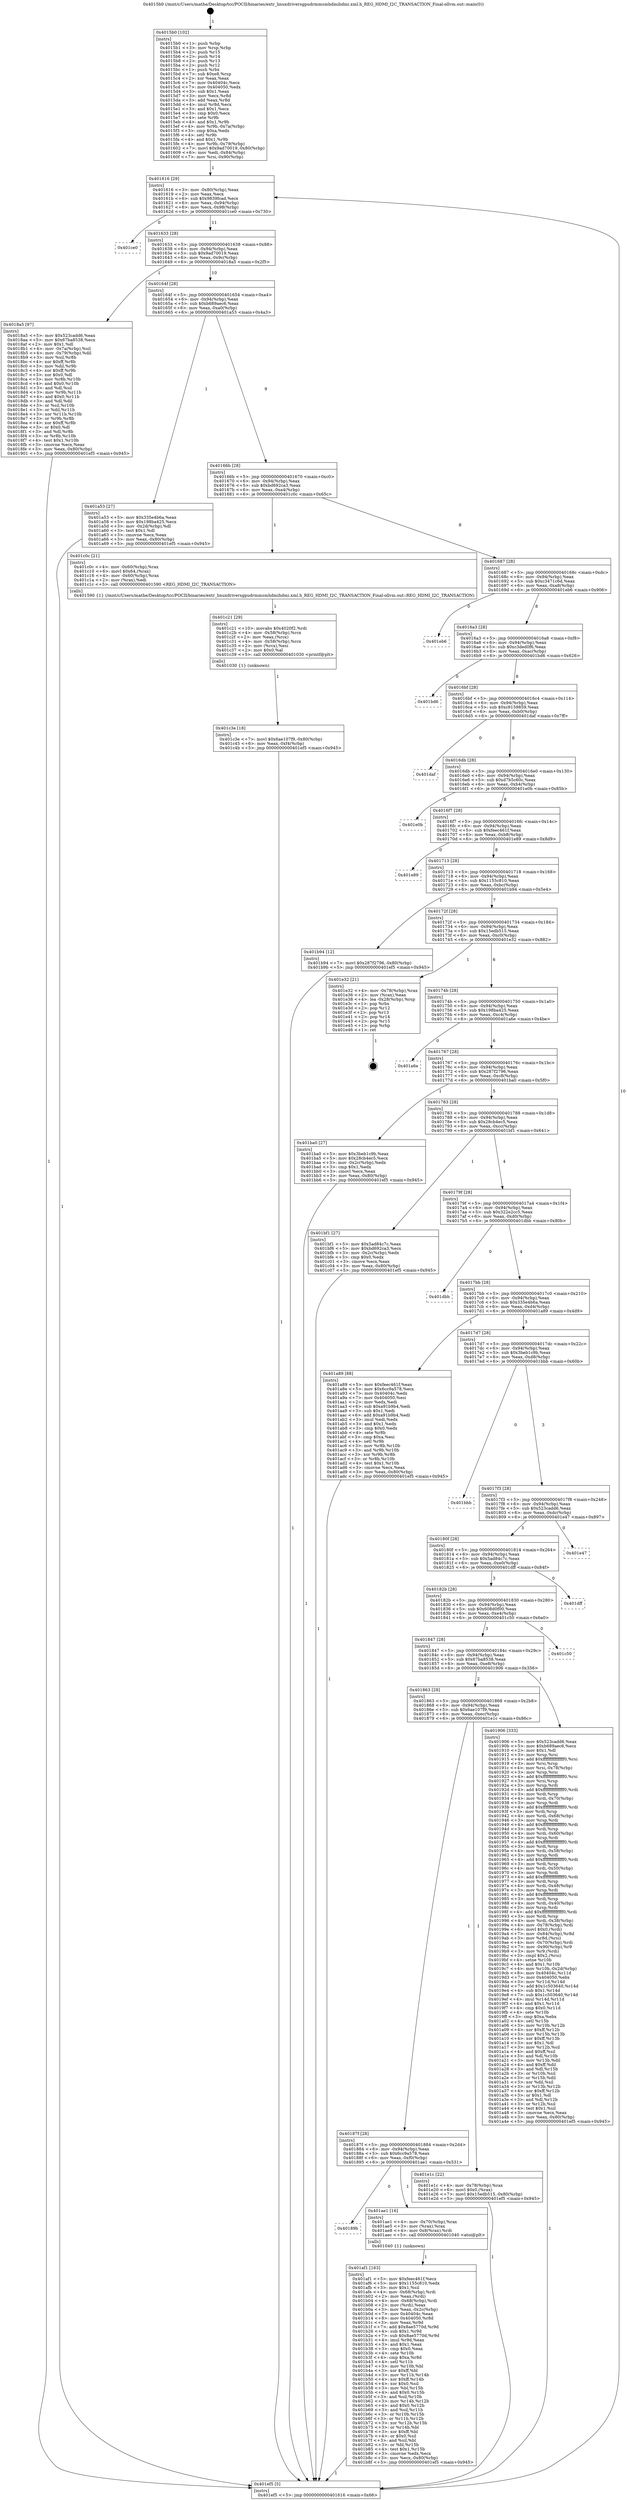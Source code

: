 digraph "0x4015b0" {
  label = "0x4015b0 (/mnt/c/Users/mathe/Desktop/tcc/POCII/binaries/extr_linuxdriversgpudrmmsmhdmihdmi.xml.h_REG_HDMI_I2C_TRANSACTION_Final-ollvm.out::main(0))"
  labelloc = "t"
  node[shape=record]

  Entry [label="",width=0.3,height=0.3,shape=circle,fillcolor=black,style=filled]
  "0x401616" [label="{
     0x401616 [29]\l
     | [instrs]\l
     &nbsp;&nbsp;0x401616 \<+3\>: mov -0x80(%rbp),%eax\l
     &nbsp;&nbsp;0x401619 \<+2\>: mov %eax,%ecx\l
     &nbsp;&nbsp;0x40161b \<+6\>: sub $0x9839fcad,%ecx\l
     &nbsp;&nbsp;0x401621 \<+6\>: mov %eax,-0x94(%rbp)\l
     &nbsp;&nbsp;0x401627 \<+6\>: mov %ecx,-0x98(%rbp)\l
     &nbsp;&nbsp;0x40162d \<+6\>: je 0000000000401ce0 \<main+0x730\>\l
  }"]
  "0x401ce0" [label="{
     0x401ce0\l
  }", style=dashed]
  "0x401633" [label="{
     0x401633 [28]\l
     | [instrs]\l
     &nbsp;&nbsp;0x401633 \<+5\>: jmp 0000000000401638 \<main+0x88\>\l
     &nbsp;&nbsp;0x401638 \<+6\>: mov -0x94(%rbp),%eax\l
     &nbsp;&nbsp;0x40163e \<+5\>: sub $0x9ad70019,%eax\l
     &nbsp;&nbsp;0x401643 \<+6\>: mov %eax,-0x9c(%rbp)\l
     &nbsp;&nbsp;0x401649 \<+6\>: je 00000000004018a5 \<main+0x2f5\>\l
  }"]
  Exit [label="",width=0.3,height=0.3,shape=circle,fillcolor=black,style=filled,peripheries=2]
  "0x4018a5" [label="{
     0x4018a5 [97]\l
     | [instrs]\l
     &nbsp;&nbsp;0x4018a5 \<+5\>: mov $0x523cadd6,%eax\l
     &nbsp;&nbsp;0x4018aa \<+5\>: mov $0x67ba8538,%ecx\l
     &nbsp;&nbsp;0x4018af \<+2\>: mov $0x1,%dl\l
     &nbsp;&nbsp;0x4018b1 \<+4\>: mov -0x7a(%rbp),%sil\l
     &nbsp;&nbsp;0x4018b5 \<+4\>: mov -0x79(%rbp),%dil\l
     &nbsp;&nbsp;0x4018b9 \<+3\>: mov %sil,%r8b\l
     &nbsp;&nbsp;0x4018bc \<+4\>: xor $0xff,%r8b\l
     &nbsp;&nbsp;0x4018c0 \<+3\>: mov %dil,%r9b\l
     &nbsp;&nbsp;0x4018c3 \<+4\>: xor $0xff,%r9b\l
     &nbsp;&nbsp;0x4018c7 \<+3\>: xor $0x0,%dl\l
     &nbsp;&nbsp;0x4018ca \<+3\>: mov %r8b,%r10b\l
     &nbsp;&nbsp;0x4018cd \<+4\>: and $0x0,%r10b\l
     &nbsp;&nbsp;0x4018d1 \<+3\>: and %dl,%sil\l
     &nbsp;&nbsp;0x4018d4 \<+3\>: mov %r9b,%r11b\l
     &nbsp;&nbsp;0x4018d7 \<+4\>: and $0x0,%r11b\l
     &nbsp;&nbsp;0x4018db \<+3\>: and %dl,%dil\l
     &nbsp;&nbsp;0x4018de \<+3\>: or %sil,%r10b\l
     &nbsp;&nbsp;0x4018e1 \<+3\>: or %dil,%r11b\l
     &nbsp;&nbsp;0x4018e4 \<+3\>: xor %r11b,%r10b\l
     &nbsp;&nbsp;0x4018e7 \<+3\>: or %r9b,%r8b\l
     &nbsp;&nbsp;0x4018ea \<+4\>: xor $0xff,%r8b\l
     &nbsp;&nbsp;0x4018ee \<+3\>: or $0x0,%dl\l
     &nbsp;&nbsp;0x4018f1 \<+3\>: and %dl,%r8b\l
     &nbsp;&nbsp;0x4018f4 \<+3\>: or %r8b,%r10b\l
     &nbsp;&nbsp;0x4018f7 \<+4\>: test $0x1,%r10b\l
     &nbsp;&nbsp;0x4018fb \<+3\>: cmovne %ecx,%eax\l
     &nbsp;&nbsp;0x4018fe \<+3\>: mov %eax,-0x80(%rbp)\l
     &nbsp;&nbsp;0x401901 \<+5\>: jmp 0000000000401ef5 \<main+0x945\>\l
  }"]
  "0x40164f" [label="{
     0x40164f [28]\l
     | [instrs]\l
     &nbsp;&nbsp;0x40164f \<+5\>: jmp 0000000000401654 \<main+0xa4\>\l
     &nbsp;&nbsp;0x401654 \<+6\>: mov -0x94(%rbp),%eax\l
     &nbsp;&nbsp;0x40165a \<+5\>: sub $0xb689aec6,%eax\l
     &nbsp;&nbsp;0x40165f \<+6\>: mov %eax,-0xa0(%rbp)\l
     &nbsp;&nbsp;0x401665 \<+6\>: je 0000000000401a53 \<main+0x4a3\>\l
  }"]
  "0x401ef5" [label="{
     0x401ef5 [5]\l
     | [instrs]\l
     &nbsp;&nbsp;0x401ef5 \<+5\>: jmp 0000000000401616 \<main+0x66\>\l
  }"]
  "0x4015b0" [label="{
     0x4015b0 [102]\l
     | [instrs]\l
     &nbsp;&nbsp;0x4015b0 \<+1\>: push %rbp\l
     &nbsp;&nbsp;0x4015b1 \<+3\>: mov %rsp,%rbp\l
     &nbsp;&nbsp;0x4015b4 \<+2\>: push %r15\l
     &nbsp;&nbsp;0x4015b6 \<+2\>: push %r14\l
     &nbsp;&nbsp;0x4015b8 \<+2\>: push %r13\l
     &nbsp;&nbsp;0x4015ba \<+2\>: push %r12\l
     &nbsp;&nbsp;0x4015bc \<+1\>: push %rbx\l
     &nbsp;&nbsp;0x4015bd \<+7\>: sub $0xe8,%rsp\l
     &nbsp;&nbsp;0x4015c4 \<+2\>: xor %eax,%eax\l
     &nbsp;&nbsp;0x4015c6 \<+7\>: mov 0x40404c,%ecx\l
     &nbsp;&nbsp;0x4015cd \<+7\>: mov 0x404050,%edx\l
     &nbsp;&nbsp;0x4015d4 \<+3\>: sub $0x1,%eax\l
     &nbsp;&nbsp;0x4015d7 \<+3\>: mov %ecx,%r8d\l
     &nbsp;&nbsp;0x4015da \<+3\>: add %eax,%r8d\l
     &nbsp;&nbsp;0x4015dd \<+4\>: imul %r8d,%ecx\l
     &nbsp;&nbsp;0x4015e1 \<+3\>: and $0x1,%ecx\l
     &nbsp;&nbsp;0x4015e4 \<+3\>: cmp $0x0,%ecx\l
     &nbsp;&nbsp;0x4015e7 \<+4\>: sete %r9b\l
     &nbsp;&nbsp;0x4015eb \<+4\>: and $0x1,%r9b\l
     &nbsp;&nbsp;0x4015ef \<+4\>: mov %r9b,-0x7a(%rbp)\l
     &nbsp;&nbsp;0x4015f3 \<+3\>: cmp $0xa,%edx\l
     &nbsp;&nbsp;0x4015f6 \<+4\>: setl %r9b\l
     &nbsp;&nbsp;0x4015fa \<+4\>: and $0x1,%r9b\l
     &nbsp;&nbsp;0x4015fe \<+4\>: mov %r9b,-0x79(%rbp)\l
     &nbsp;&nbsp;0x401602 \<+7\>: movl $0x9ad70019,-0x80(%rbp)\l
     &nbsp;&nbsp;0x401609 \<+6\>: mov %edi,-0x84(%rbp)\l
     &nbsp;&nbsp;0x40160f \<+7\>: mov %rsi,-0x90(%rbp)\l
  }"]
  "0x401c3e" [label="{
     0x401c3e [18]\l
     | [instrs]\l
     &nbsp;&nbsp;0x401c3e \<+7\>: movl $0x6ae107f9,-0x80(%rbp)\l
     &nbsp;&nbsp;0x401c45 \<+6\>: mov %eax,-0xf4(%rbp)\l
     &nbsp;&nbsp;0x401c4b \<+5\>: jmp 0000000000401ef5 \<main+0x945\>\l
  }"]
  "0x401a53" [label="{
     0x401a53 [27]\l
     | [instrs]\l
     &nbsp;&nbsp;0x401a53 \<+5\>: mov $0x335e4b6a,%eax\l
     &nbsp;&nbsp;0x401a58 \<+5\>: mov $0x198ba425,%ecx\l
     &nbsp;&nbsp;0x401a5d \<+3\>: mov -0x2d(%rbp),%dl\l
     &nbsp;&nbsp;0x401a60 \<+3\>: test $0x1,%dl\l
     &nbsp;&nbsp;0x401a63 \<+3\>: cmovne %ecx,%eax\l
     &nbsp;&nbsp;0x401a66 \<+3\>: mov %eax,-0x80(%rbp)\l
     &nbsp;&nbsp;0x401a69 \<+5\>: jmp 0000000000401ef5 \<main+0x945\>\l
  }"]
  "0x40166b" [label="{
     0x40166b [28]\l
     | [instrs]\l
     &nbsp;&nbsp;0x40166b \<+5\>: jmp 0000000000401670 \<main+0xc0\>\l
     &nbsp;&nbsp;0x401670 \<+6\>: mov -0x94(%rbp),%eax\l
     &nbsp;&nbsp;0x401676 \<+5\>: sub $0xbd692ca3,%eax\l
     &nbsp;&nbsp;0x40167b \<+6\>: mov %eax,-0xa4(%rbp)\l
     &nbsp;&nbsp;0x401681 \<+6\>: je 0000000000401c0c \<main+0x65c\>\l
  }"]
  "0x401c21" [label="{
     0x401c21 [29]\l
     | [instrs]\l
     &nbsp;&nbsp;0x401c21 \<+10\>: movabs $0x4020f2,%rdi\l
     &nbsp;&nbsp;0x401c2b \<+4\>: mov -0x58(%rbp),%rcx\l
     &nbsp;&nbsp;0x401c2f \<+2\>: mov %eax,(%rcx)\l
     &nbsp;&nbsp;0x401c31 \<+4\>: mov -0x58(%rbp),%rcx\l
     &nbsp;&nbsp;0x401c35 \<+2\>: mov (%rcx),%esi\l
     &nbsp;&nbsp;0x401c37 \<+2\>: mov $0x0,%al\l
     &nbsp;&nbsp;0x401c39 \<+5\>: call 0000000000401030 \<printf@plt\>\l
     | [calls]\l
     &nbsp;&nbsp;0x401030 \{1\} (unknown)\l
  }"]
  "0x401c0c" [label="{
     0x401c0c [21]\l
     | [instrs]\l
     &nbsp;&nbsp;0x401c0c \<+4\>: mov -0x60(%rbp),%rax\l
     &nbsp;&nbsp;0x401c10 \<+6\>: movl $0x64,(%rax)\l
     &nbsp;&nbsp;0x401c16 \<+4\>: mov -0x60(%rbp),%rax\l
     &nbsp;&nbsp;0x401c1a \<+2\>: mov (%rax),%edi\l
     &nbsp;&nbsp;0x401c1c \<+5\>: call 0000000000401590 \<REG_HDMI_I2C_TRANSACTION\>\l
     | [calls]\l
     &nbsp;&nbsp;0x401590 \{1\} (/mnt/c/Users/mathe/Desktop/tcc/POCII/binaries/extr_linuxdriversgpudrmmsmhdmihdmi.xml.h_REG_HDMI_I2C_TRANSACTION_Final-ollvm.out::REG_HDMI_I2C_TRANSACTION)\l
  }"]
  "0x401687" [label="{
     0x401687 [28]\l
     | [instrs]\l
     &nbsp;&nbsp;0x401687 \<+5\>: jmp 000000000040168c \<main+0xdc\>\l
     &nbsp;&nbsp;0x40168c \<+6\>: mov -0x94(%rbp),%eax\l
     &nbsp;&nbsp;0x401692 \<+5\>: sub $0xc3471c6d,%eax\l
     &nbsp;&nbsp;0x401697 \<+6\>: mov %eax,-0xa8(%rbp)\l
     &nbsp;&nbsp;0x40169d \<+6\>: je 0000000000401eb6 \<main+0x906\>\l
  }"]
  "0x401af1" [label="{
     0x401af1 [163]\l
     | [instrs]\l
     &nbsp;&nbsp;0x401af1 \<+5\>: mov $0xfeec461f,%ecx\l
     &nbsp;&nbsp;0x401af6 \<+5\>: mov $0x1155c810,%edx\l
     &nbsp;&nbsp;0x401afb \<+3\>: mov $0x1,%sil\l
     &nbsp;&nbsp;0x401afe \<+4\>: mov -0x68(%rbp),%rdi\l
     &nbsp;&nbsp;0x401b02 \<+2\>: mov %eax,(%rdi)\l
     &nbsp;&nbsp;0x401b04 \<+4\>: mov -0x68(%rbp),%rdi\l
     &nbsp;&nbsp;0x401b08 \<+2\>: mov (%rdi),%eax\l
     &nbsp;&nbsp;0x401b0a \<+3\>: mov %eax,-0x2c(%rbp)\l
     &nbsp;&nbsp;0x401b0d \<+7\>: mov 0x40404c,%eax\l
     &nbsp;&nbsp;0x401b14 \<+8\>: mov 0x404050,%r8d\l
     &nbsp;&nbsp;0x401b1c \<+3\>: mov %eax,%r9d\l
     &nbsp;&nbsp;0x401b1f \<+7\>: add $0x8ae5770d,%r9d\l
     &nbsp;&nbsp;0x401b26 \<+4\>: sub $0x1,%r9d\l
     &nbsp;&nbsp;0x401b2a \<+7\>: sub $0x8ae5770d,%r9d\l
     &nbsp;&nbsp;0x401b31 \<+4\>: imul %r9d,%eax\l
     &nbsp;&nbsp;0x401b35 \<+3\>: and $0x1,%eax\l
     &nbsp;&nbsp;0x401b38 \<+3\>: cmp $0x0,%eax\l
     &nbsp;&nbsp;0x401b3b \<+4\>: sete %r10b\l
     &nbsp;&nbsp;0x401b3f \<+4\>: cmp $0xa,%r8d\l
     &nbsp;&nbsp;0x401b43 \<+4\>: setl %r11b\l
     &nbsp;&nbsp;0x401b47 \<+3\>: mov %r10b,%bl\l
     &nbsp;&nbsp;0x401b4a \<+3\>: xor $0xff,%bl\l
     &nbsp;&nbsp;0x401b4d \<+3\>: mov %r11b,%r14b\l
     &nbsp;&nbsp;0x401b50 \<+4\>: xor $0xff,%r14b\l
     &nbsp;&nbsp;0x401b54 \<+4\>: xor $0x0,%sil\l
     &nbsp;&nbsp;0x401b58 \<+3\>: mov %bl,%r15b\l
     &nbsp;&nbsp;0x401b5b \<+4\>: and $0x0,%r15b\l
     &nbsp;&nbsp;0x401b5f \<+3\>: and %sil,%r10b\l
     &nbsp;&nbsp;0x401b62 \<+3\>: mov %r14b,%r12b\l
     &nbsp;&nbsp;0x401b65 \<+4\>: and $0x0,%r12b\l
     &nbsp;&nbsp;0x401b69 \<+3\>: and %sil,%r11b\l
     &nbsp;&nbsp;0x401b6c \<+3\>: or %r10b,%r15b\l
     &nbsp;&nbsp;0x401b6f \<+3\>: or %r11b,%r12b\l
     &nbsp;&nbsp;0x401b72 \<+3\>: xor %r12b,%r15b\l
     &nbsp;&nbsp;0x401b75 \<+3\>: or %r14b,%bl\l
     &nbsp;&nbsp;0x401b78 \<+3\>: xor $0xff,%bl\l
     &nbsp;&nbsp;0x401b7b \<+4\>: or $0x0,%sil\l
     &nbsp;&nbsp;0x401b7f \<+3\>: and %sil,%bl\l
     &nbsp;&nbsp;0x401b82 \<+3\>: or %bl,%r15b\l
     &nbsp;&nbsp;0x401b85 \<+4\>: test $0x1,%r15b\l
     &nbsp;&nbsp;0x401b89 \<+3\>: cmovne %edx,%ecx\l
     &nbsp;&nbsp;0x401b8c \<+3\>: mov %ecx,-0x80(%rbp)\l
     &nbsp;&nbsp;0x401b8f \<+5\>: jmp 0000000000401ef5 \<main+0x945\>\l
  }"]
  "0x401eb6" [label="{
     0x401eb6\l
  }", style=dashed]
  "0x4016a3" [label="{
     0x4016a3 [28]\l
     | [instrs]\l
     &nbsp;&nbsp;0x4016a3 \<+5\>: jmp 00000000004016a8 \<main+0xf8\>\l
     &nbsp;&nbsp;0x4016a8 \<+6\>: mov -0x94(%rbp),%eax\l
     &nbsp;&nbsp;0x4016ae \<+5\>: sub $0xc3ded0f6,%eax\l
     &nbsp;&nbsp;0x4016b3 \<+6\>: mov %eax,-0xac(%rbp)\l
     &nbsp;&nbsp;0x4016b9 \<+6\>: je 0000000000401bd6 \<main+0x626\>\l
  }"]
  "0x40189b" [label="{
     0x40189b\l
  }", style=dashed]
  "0x401bd6" [label="{
     0x401bd6\l
  }", style=dashed]
  "0x4016bf" [label="{
     0x4016bf [28]\l
     | [instrs]\l
     &nbsp;&nbsp;0x4016bf \<+5\>: jmp 00000000004016c4 \<main+0x114\>\l
     &nbsp;&nbsp;0x4016c4 \<+6\>: mov -0x94(%rbp),%eax\l
     &nbsp;&nbsp;0x4016ca \<+5\>: sub $0xc9159859,%eax\l
     &nbsp;&nbsp;0x4016cf \<+6\>: mov %eax,-0xb0(%rbp)\l
     &nbsp;&nbsp;0x4016d5 \<+6\>: je 0000000000401daf \<main+0x7ff\>\l
  }"]
  "0x401ae1" [label="{
     0x401ae1 [16]\l
     | [instrs]\l
     &nbsp;&nbsp;0x401ae1 \<+4\>: mov -0x70(%rbp),%rax\l
     &nbsp;&nbsp;0x401ae5 \<+3\>: mov (%rax),%rax\l
     &nbsp;&nbsp;0x401ae8 \<+4\>: mov 0x8(%rax),%rdi\l
     &nbsp;&nbsp;0x401aec \<+5\>: call 0000000000401040 \<atoi@plt\>\l
     | [calls]\l
     &nbsp;&nbsp;0x401040 \{1\} (unknown)\l
  }"]
  "0x401daf" [label="{
     0x401daf\l
  }", style=dashed]
  "0x4016db" [label="{
     0x4016db [28]\l
     | [instrs]\l
     &nbsp;&nbsp;0x4016db \<+5\>: jmp 00000000004016e0 \<main+0x130\>\l
     &nbsp;&nbsp;0x4016e0 \<+6\>: mov -0x94(%rbp),%eax\l
     &nbsp;&nbsp;0x4016e6 \<+5\>: sub $0xd7b5c60c,%eax\l
     &nbsp;&nbsp;0x4016eb \<+6\>: mov %eax,-0xb4(%rbp)\l
     &nbsp;&nbsp;0x4016f1 \<+6\>: je 0000000000401e0b \<main+0x85b\>\l
  }"]
  "0x40187f" [label="{
     0x40187f [28]\l
     | [instrs]\l
     &nbsp;&nbsp;0x40187f \<+5\>: jmp 0000000000401884 \<main+0x2d4\>\l
     &nbsp;&nbsp;0x401884 \<+6\>: mov -0x94(%rbp),%eax\l
     &nbsp;&nbsp;0x40188a \<+5\>: sub $0x6cc9a578,%eax\l
     &nbsp;&nbsp;0x40188f \<+6\>: mov %eax,-0xf0(%rbp)\l
     &nbsp;&nbsp;0x401895 \<+6\>: je 0000000000401ae1 \<main+0x531\>\l
  }"]
  "0x401e0b" [label="{
     0x401e0b\l
  }", style=dashed]
  "0x4016f7" [label="{
     0x4016f7 [28]\l
     | [instrs]\l
     &nbsp;&nbsp;0x4016f7 \<+5\>: jmp 00000000004016fc \<main+0x14c\>\l
     &nbsp;&nbsp;0x4016fc \<+6\>: mov -0x94(%rbp),%eax\l
     &nbsp;&nbsp;0x401702 \<+5\>: sub $0xfeec461f,%eax\l
     &nbsp;&nbsp;0x401707 \<+6\>: mov %eax,-0xb8(%rbp)\l
     &nbsp;&nbsp;0x40170d \<+6\>: je 0000000000401e89 \<main+0x8d9\>\l
  }"]
  "0x401e1c" [label="{
     0x401e1c [22]\l
     | [instrs]\l
     &nbsp;&nbsp;0x401e1c \<+4\>: mov -0x78(%rbp),%rax\l
     &nbsp;&nbsp;0x401e20 \<+6\>: movl $0x0,(%rax)\l
     &nbsp;&nbsp;0x401e26 \<+7\>: movl $0x15edb515,-0x80(%rbp)\l
     &nbsp;&nbsp;0x401e2d \<+5\>: jmp 0000000000401ef5 \<main+0x945\>\l
  }"]
  "0x401e89" [label="{
     0x401e89\l
  }", style=dashed]
  "0x401713" [label="{
     0x401713 [28]\l
     | [instrs]\l
     &nbsp;&nbsp;0x401713 \<+5\>: jmp 0000000000401718 \<main+0x168\>\l
     &nbsp;&nbsp;0x401718 \<+6\>: mov -0x94(%rbp),%eax\l
     &nbsp;&nbsp;0x40171e \<+5\>: sub $0x1155c810,%eax\l
     &nbsp;&nbsp;0x401723 \<+6\>: mov %eax,-0xbc(%rbp)\l
     &nbsp;&nbsp;0x401729 \<+6\>: je 0000000000401b94 \<main+0x5e4\>\l
  }"]
  "0x401863" [label="{
     0x401863 [28]\l
     | [instrs]\l
     &nbsp;&nbsp;0x401863 \<+5\>: jmp 0000000000401868 \<main+0x2b8\>\l
     &nbsp;&nbsp;0x401868 \<+6\>: mov -0x94(%rbp),%eax\l
     &nbsp;&nbsp;0x40186e \<+5\>: sub $0x6ae107f9,%eax\l
     &nbsp;&nbsp;0x401873 \<+6\>: mov %eax,-0xec(%rbp)\l
     &nbsp;&nbsp;0x401879 \<+6\>: je 0000000000401e1c \<main+0x86c\>\l
  }"]
  "0x401b94" [label="{
     0x401b94 [12]\l
     | [instrs]\l
     &nbsp;&nbsp;0x401b94 \<+7\>: movl $0x287f2796,-0x80(%rbp)\l
     &nbsp;&nbsp;0x401b9b \<+5\>: jmp 0000000000401ef5 \<main+0x945\>\l
  }"]
  "0x40172f" [label="{
     0x40172f [28]\l
     | [instrs]\l
     &nbsp;&nbsp;0x40172f \<+5\>: jmp 0000000000401734 \<main+0x184\>\l
     &nbsp;&nbsp;0x401734 \<+6\>: mov -0x94(%rbp),%eax\l
     &nbsp;&nbsp;0x40173a \<+5\>: sub $0x15edb515,%eax\l
     &nbsp;&nbsp;0x40173f \<+6\>: mov %eax,-0xc0(%rbp)\l
     &nbsp;&nbsp;0x401745 \<+6\>: je 0000000000401e32 \<main+0x882\>\l
  }"]
  "0x401906" [label="{
     0x401906 [333]\l
     | [instrs]\l
     &nbsp;&nbsp;0x401906 \<+5\>: mov $0x523cadd6,%eax\l
     &nbsp;&nbsp;0x40190b \<+5\>: mov $0xb689aec6,%ecx\l
     &nbsp;&nbsp;0x401910 \<+2\>: mov $0x1,%dl\l
     &nbsp;&nbsp;0x401912 \<+3\>: mov %rsp,%rsi\l
     &nbsp;&nbsp;0x401915 \<+4\>: add $0xfffffffffffffff0,%rsi\l
     &nbsp;&nbsp;0x401919 \<+3\>: mov %rsi,%rsp\l
     &nbsp;&nbsp;0x40191c \<+4\>: mov %rsi,-0x78(%rbp)\l
     &nbsp;&nbsp;0x401920 \<+3\>: mov %rsp,%rsi\l
     &nbsp;&nbsp;0x401923 \<+4\>: add $0xfffffffffffffff0,%rsi\l
     &nbsp;&nbsp;0x401927 \<+3\>: mov %rsi,%rsp\l
     &nbsp;&nbsp;0x40192a \<+3\>: mov %rsp,%rdi\l
     &nbsp;&nbsp;0x40192d \<+4\>: add $0xfffffffffffffff0,%rdi\l
     &nbsp;&nbsp;0x401931 \<+3\>: mov %rdi,%rsp\l
     &nbsp;&nbsp;0x401934 \<+4\>: mov %rdi,-0x70(%rbp)\l
     &nbsp;&nbsp;0x401938 \<+3\>: mov %rsp,%rdi\l
     &nbsp;&nbsp;0x40193b \<+4\>: add $0xfffffffffffffff0,%rdi\l
     &nbsp;&nbsp;0x40193f \<+3\>: mov %rdi,%rsp\l
     &nbsp;&nbsp;0x401942 \<+4\>: mov %rdi,-0x68(%rbp)\l
     &nbsp;&nbsp;0x401946 \<+3\>: mov %rsp,%rdi\l
     &nbsp;&nbsp;0x401949 \<+4\>: add $0xfffffffffffffff0,%rdi\l
     &nbsp;&nbsp;0x40194d \<+3\>: mov %rdi,%rsp\l
     &nbsp;&nbsp;0x401950 \<+4\>: mov %rdi,-0x60(%rbp)\l
     &nbsp;&nbsp;0x401954 \<+3\>: mov %rsp,%rdi\l
     &nbsp;&nbsp;0x401957 \<+4\>: add $0xfffffffffffffff0,%rdi\l
     &nbsp;&nbsp;0x40195b \<+3\>: mov %rdi,%rsp\l
     &nbsp;&nbsp;0x40195e \<+4\>: mov %rdi,-0x58(%rbp)\l
     &nbsp;&nbsp;0x401962 \<+3\>: mov %rsp,%rdi\l
     &nbsp;&nbsp;0x401965 \<+4\>: add $0xfffffffffffffff0,%rdi\l
     &nbsp;&nbsp;0x401969 \<+3\>: mov %rdi,%rsp\l
     &nbsp;&nbsp;0x40196c \<+4\>: mov %rdi,-0x50(%rbp)\l
     &nbsp;&nbsp;0x401970 \<+3\>: mov %rsp,%rdi\l
     &nbsp;&nbsp;0x401973 \<+4\>: add $0xfffffffffffffff0,%rdi\l
     &nbsp;&nbsp;0x401977 \<+3\>: mov %rdi,%rsp\l
     &nbsp;&nbsp;0x40197a \<+4\>: mov %rdi,-0x48(%rbp)\l
     &nbsp;&nbsp;0x40197e \<+3\>: mov %rsp,%rdi\l
     &nbsp;&nbsp;0x401981 \<+4\>: add $0xfffffffffffffff0,%rdi\l
     &nbsp;&nbsp;0x401985 \<+3\>: mov %rdi,%rsp\l
     &nbsp;&nbsp;0x401988 \<+4\>: mov %rdi,-0x40(%rbp)\l
     &nbsp;&nbsp;0x40198c \<+3\>: mov %rsp,%rdi\l
     &nbsp;&nbsp;0x40198f \<+4\>: add $0xfffffffffffffff0,%rdi\l
     &nbsp;&nbsp;0x401993 \<+3\>: mov %rdi,%rsp\l
     &nbsp;&nbsp;0x401996 \<+4\>: mov %rdi,-0x38(%rbp)\l
     &nbsp;&nbsp;0x40199a \<+4\>: mov -0x78(%rbp),%rdi\l
     &nbsp;&nbsp;0x40199e \<+6\>: movl $0x0,(%rdi)\l
     &nbsp;&nbsp;0x4019a4 \<+7\>: mov -0x84(%rbp),%r8d\l
     &nbsp;&nbsp;0x4019ab \<+3\>: mov %r8d,(%rsi)\l
     &nbsp;&nbsp;0x4019ae \<+4\>: mov -0x70(%rbp),%rdi\l
     &nbsp;&nbsp;0x4019b2 \<+7\>: mov -0x90(%rbp),%r9\l
     &nbsp;&nbsp;0x4019b9 \<+3\>: mov %r9,(%rdi)\l
     &nbsp;&nbsp;0x4019bc \<+3\>: cmpl $0x2,(%rsi)\l
     &nbsp;&nbsp;0x4019bf \<+4\>: setne %r10b\l
     &nbsp;&nbsp;0x4019c3 \<+4\>: and $0x1,%r10b\l
     &nbsp;&nbsp;0x4019c7 \<+4\>: mov %r10b,-0x2d(%rbp)\l
     &nbsp;&nbsp;0x4019cb \<+8\>: mov 0x40404c,%r11d\l
     &nbsp;&nbsp;0x4019d3 \<+7\>: mov 0x404050,%ebx\l
     &nbsp;&nbsp;0x4019da \<+3\>: mov %r11d,%r14d\l
     &nbsp;&nbsp;0x4019dd \<+7\>: add $0x1c503640,%r14d\l
     &nbsp;&nbsp;0x4019e4 \<+4\>: sub $0x1,%r14d\l
     &nbsp;&nbsp;0x4019e8 \<+7\>: sub $0x1c503640,%r14d\l
     &nbsp;&nbsp;0x4019ef \<+4\>: imul %r14d,%r11d\l
     &nbsp;&nbsp;0x4019f3 \<+4\>: and $0x1,%r11d\l
     &nbsp;&nbsp;0x4019f7 \<+4\>: cmp $0x0,%r11d\l
     &nbsp;&nbsp;0x4019fb \<+4\>: sete %r10b\l
     &nbsp;&nbsp;0x4019ff \<+3\>: cmp $0xa,%ebx\l
     &nbsp;&nbsp;0x401a02 \<+4\>: setl %r15b\l
     &nbsp;&nbsp;0x401a06 \<+3\>: mov %r10b,%r12b\l
     &nbsp;&nbsp;0x401a09 \<+4\>: xor $0xff,%r12b\l
     &nbsp;&nbsp;0x401a0d \<+3\>: mov %r15b,%r13b\l
     &nbsp;&nbsp;0x401a10 \<+4\>: xor $0xff,%r13b\l
     &nbsp;&nbsp;0x401a14 \<+3\>: xor $0x1,%dl\l
     &nbsp;&nbsp;0x401a17 \<+3\>: mov %r12b,%sil\l
     &nbsp;&nbsp;0x401a1a \<+4\>: and $0xff,%sil\l
     &nbsp;&nbsp;0x401a1e \<+3\>: and %dl,%r10b\l
     &nbsp;&nbsp;0x401a21 \<+3\>: mov %r13b,%dil\l
     &nbsp;&nbsp;0x401a24 \<+4\>: and $0xff,%dil\l
     &nbsp;&nbsp;0x401a28 \<+3\>: and %dl,%r15b\l
     &nbsp;&nbsp;0x401a2b \<+3\>: or %r10b,%sil\l
     &nbsp;&nbsp;0x401a2e \<+3\>: or %r15b,%dil\l
     &nbsp;&nbsp;0x401a31 \<+3\>: xor %dil,%sil\l
     &nbsp;&nbsp;0x401a34 \<+3\>: or %r13b,%r12b\l
     &nbsp;&nbsp;0x401a37 \<+4\>: xor $0xff,%r12b\l
     &nbsp;&nbsp;0x401a3b \<+3\>: or $0x1,%dl\l
     &nbsp;&nbsp;0x401a3e \<+3\>: and %dl,%r12b\l
     &nbsp;&nbsp;0x401a41 \<+3\>: or %r12b,%sil\l
     &nbsp;&nbsp;0x401a44 \<+4\>: test $0x1,%sil\l
     &nbsp;&nbsp;0x401a48 \<+3\>: cmovne %ecx,%eax\l
     &nbsp;&nbsp;0x401a4b \<+3\>: mov %eax,-0x80(%rbp)\l
     &nbsp;&nbsp;0x401a4e \<+5\>: jmp 0000000000401ef5 \<main+0x945\>\l
  }"]
  "0x401e32" [label="{
     0x401e32 [21]\l
     | [instrs]\l
     &nbsp;&nbsp;0x401e32 \<+4\>: mov -0x78(%rbp),%rax\l
     &nbsp;&nbsp;0x401e36 \<+2\>: mov (%rax),%eax\l
     &nbsp;&nbsp;0x401e38 \<+4\>: lea -0x28(%rbp),%rsp\l
     &nbsp;&nbsp;0x401e3c \<+1\>: pop %rbx\l
     &nbsp;&nbsp;0x401e3d \<+2\>: pop %r12\l
     &nbsp;&nbsp;0x401e3f \<+2\>: pop %r13\l
     &nbsp;&nbsp;0x401e41 \<+2\>: pop %r14\l
     &nbsp;&nbsp;0x401e43 \<+2\>: pop %r15\l
     &nbsp;&nbsp;0x401e45 \<+1\>: pop %rbp\l
     &nbsp;&nbsp;0x401e46 \<+1\>: ret\l
  }"]
  "0x40174b" [label="{
     0x40174b [28]\l
     | [instrs]\l
     &nbsp;&nbsp;0x40174b \<+5\>: jmp 0000000000401750 \<main+0x1a0\>\l
     &nbsp;&nbsp;0x401750 \<+6\>: mov -0x94(%rbp),%eax\l
     &nbsp;&nbsp;0x401756 \<+5\>: sub $0x198ba425,%eax\l
     &nbsp;&nbsp;0x40175b \<+6\>: mov %eax,-0xc4(%rbp)\l
     &nbsp;&nbsp;0x401761 \<+6\>: je 0000000000401a6e \<main+0x4be\>\l
  }"]
  "0x401847" [label="{
     0x401847 [28]\l
     | [instrs]\l
     &nbsp;&nbsp;0x401847 \<+5\>: jmp 000000000040184c \<main+0x29c\>\l
     &nbsp;&nbsp;0x40184c \<+6\>: mov -0x94(%rbp),%eax\l
     &nbsp;&nbsp;0x401852 \<+5\>: sub $0x67ba8538,%eax\l
     &nbsp;&nbsp;0x401857 \<+6\>: mov %eax,-0xe8(%rbp)\l
     &nbsp;&nbsp;0x40185d \<+6\>: je 0000000000401906 \<main+0x356\>\l
  }"]
  "0x401a6e" [label="{
     0x401a6e\l
  }", style=dashed]
  "0x401767" [label="{
     0x401767 [28]\l
     | [instrs]\l
     &nbsp;&nbsp;0x401767 \<+5\>: jmp 000000000040176c \<main+0x1bc\>\l
     &nbsp;&nbsp;0x40176c \<+6\>: mov -0x94(%rbp),%eax\l
     &nbsp;&nbsp;0x401772 \<+5\>: sub $0x287f2796,%eax\l
     &nbsp;&nbsp;0x401777 \<+6\>: mov %eax,-0xc8(%rbp)\l
     &nbsp;&nbsp;0x40177d \<+6\>: je 0000000000401ba0 \<main+0x5f0\>\l
  }"]
  "0x401c50" [label="{
     0x401c50\l
  }", style=dashed]
  "0x401ba0" [label="{
     0x401ba0 [27]\l
     | [instrs]\l
     &nbsp;&nbsp;0x401ba0 \<+5\>: mov $0x3beb1c9b,%eax\l
     &nbsp;&nbsp;0x401ba5 \<+5\>: mov $0x28cb4ec5,%ecx\l
     &nbsp;&nbsp;0x401baa \<+3\>: mov -0x2c(%rbp),%edx\l
     &nbsp;&nbsp;0x401bad \<+3\>: cmp $0x1,%edx\l
     &nbsp;&nbsp;0x401bb0 \<+3\>: cmovl %ecx,%eax\l
     &nbsp;&nbsp;0x401bb3 \<+3\>: mov %eax,-0x80(%rbp)\l
     &nbsp;&nbsp;0x401bb6 \<+5\>: jmp 0000000000401ef5 \<main+0x945\>\l
  }"]
  "0x401783" [label="{
     0x401783 [28]\l
     | [instrs]\l
     &nbsp;&nbsp;0x401783 \<+5\>: jmp 0000000000401788 \<main+0x1d8\>\l
     &nbsp;&nbsp;0x401788 \<+6\>: mov -0x94(%rbp),%eax\l
     &nbsp;&nbsp;0x40178e \<+5\>: sub $0x28cb4ec5,%eax\l
     &nbsp;&nbsp;0x401793 \<+6\>: mov %eax,-0xcc(%rbp)\l
     &nbsp;&nbsp;0x401799 \<+6\>: je 0000000000401bf1 \<main+0x641\>\l
  }"]
  "0x40182b" [label="{
     0x40182b [28]\l
     | [instrs]\l
     &nbsp;&nbsp;0x40182b \<+5\>: jmp 0000000000401830 \<main+0x280\>\l
     &nbsp;&nbsp;0x401830 \<+6\>: mov -0x94(%rbp),%eax\l
     &nbsp;&nbsp;0x401836 \<+5\>: sub $0x608d0f00,%eax\l
     &nbsp;&nbsp;0x40183b \<+6\>: mov %eax,-0xe4(%rbp)\l
     &nbsp;&nbsp;0x401841 \<+6\>: je 0000000000401c50 \<main+0x6a0\>\l
  }"]
  "0x401bf1" [label="{
     0x401bf1 [27]\l
     | [instrs]\l
     &nbsp;&nbsp;0x401bf1 \<+5\>: mov $0x5ad84c7c,%eax\l
     &nbsp;&nbsp;0x401bf6 \<+5\>: mov $0xbd692ca3,%ecx\l
     &nbsp;&nbsp;0x401bfb \<+3\>: mov -0x2c(%rbp),%edx\l
     &nbsp;&nbsp;0x401bfe \<+3\>: cmp $0x0,%edx\l
     &nbsp;&nbsp;0x401c01 \<+3\>: cmove %ecx,%eax\l
     &nbsp;&nbsp;0x401c04 \<+3\>: mov %eax,-0x80(%rbp)\l
     &nbsp;&nbsp;0x401c07 \<+5\>: jmp 0000000000401ef5 \<main+0x945\>\l
  }"]
  "0x40179f" [label="{
     0x40179f [28]\l
     | [instrs]\l
     &nbsp;&nbsp;0x40179f \<+5\>: jmp 00000000004017a4 \<main+0x1f4\>\l
     &nbsp;&nbsp;0x4017a4 \<+6\>: mov -0x94(%rbp),%eax\l
     &nbsp;&nbsp;0x4017aa \<+5\>: sub $0x322e2cc5,%eax\l
     &nbsp;&nbsp;0x4017af \<+6\>: mov %eax,-0xd0(%rbp)\l
     &nbsp;&nbsp;0x4017b5 \<+6\>: je 0000000000401dbb \<main+0x80b\>\l
  }"]
  "0x401dff" [label="{
     0x401dff\l
  }", style=dashed]
  "0x401dbb" [label="{
     0x401dbb\l
  }", style=dashed]
  "0x4017bb" [label="{
     0x4017bb [28]\l
     | [instrs]\l
     &nbsp;&nbsp;0x4017bb \<+5\>: jmp 00000000004017c0 \<main+0x210\>\l
     &nbsp;&nbsp;0x4017c0 \<+6\>: mov -0x94(%rbp),%eax\l
     &nbsp;&nbsp;0x4017c6 \<+5\>: sub $0x335e4b6a,%eax\l
     &nbsp;&nbsp;0x4017cb \<+6\>: mov %eax,-0xd4(%rbp)\l
     &nbsp;&nbsp;0x4017d1 \<+6\>: je 0000000000401a89 \<main+0x4d9\>\l
  }"]
  "0x40180f" [label="{
     0x40180f [28]\l
     | [instrs]\l
     &nbsp;&nbsp;0x40180f \<+5\>: jmp 0000000000401814 \<main+0x264\>\l
     &nbsp;&nbsp;0x401814 \<+6\>: mov -0x94(%rbp),%eax\l
     &nbsp;&nbsp;0x40181a \<+5\>: sub $0x5ad84c7c,%eax\l
     &nbsp;&nbsp;0x40181f \<+6\>: mov %eax,-0xe0(%rbp)\l
     &nbsp;&nbsp;0x401825 \<+6\>: je 0000000000401dff \<main+0x84f\>\l
  }"]
  "0x401a89" [label="{
     0x401a89 [88]\l
     | [instrs]\l
     &nbsp;&nbsp;0x401a89 \<+5\>: mov $0xfeec461f,%eax\l
     &nbsp;&nbsp;0x401a8e \<+5\>: mov $0x6cc9a578,%ecx\l
     &nbsp;&nbsp;0x401a93 \<+7\>: mov 0x40404c,%edx\l
     &nbsp;&nbsp;0x401a9a \<+7\>: mov 0x404050,%esi\l
     &nbsp;&nbsp;0x401aa1 \<+2\>: mov %edx,%edi\l
     &nbsp;&nbsp;0x401aa3 \<+6\>: sub $0xa91b9b4,%edi\l
     &nbsp;&nbsp;0x401aa9 \<+3\>: sub $0x1,%edi\l
     &nbsp;&nbsp;0x401aac \<+6\>: add $0xa91b9b4,%edi\l
     &nbsp;&nbsp;0x401ab2 \<+3\>: imul %edi,%edx\l
     &nbsp;&nbsp;0x401ab5 \<+3\>: and $0x1,%edx\l
     &nbsp;&nbsp;0x401ab8 \<+3\>: cmp $0x0,%edx\l
     &nbsp;&nbsp;0x401abb \<+4\>: sete %r8b\l
     &nbsp;&nbsp;0x401abf \<+3\>: cmp $0xa,%esi\l
     &nbsp;&nbsp;0x401ac2 \<+4\>: setl %r9b\l
     &nbsp;&nbsp;0x401ac6 \<+3\>: mov %r8b,%r10b\l
     &nbsp;&nbsp;0x401ac9 \<+3\>: and %r9b,%r10b\l
     &nbsp;&nbsp;0x401acc \<+3\>: xor %r9b,%r8b\l
     &nbsp;&nbsp;0x401acf \<+3\>: or %r8b,%r10b\l
     &nbsp;&nbsp;0x401ad2 \<+4\>: test $0x1,%r10b\l
     &nbsp;&nbsp;0x401ad6 \<+3\>: cmovne %ecx,%eax\l
     &nbsp;&nbsp;0x401ad9 \<+3\>: mov %eax,-0x80(%rbp)\l
     &nbsp;&nbsp;0x401adc \<+5\>: jmp 0000000000401ef5 \<main+0x945\>\l
  }"]
  "0x4017d7" [label="{
     0x4017d7 [28]\l
     | [instrs]\l
     &nbsp;&nbsp;0x4017d7 \<+5\>: jmp 00000000004017dc \<main+0x22c\>\l
     &nbsp;&nbsp;0x4017dc \<+6\>: mov -0x94(%rbp),%eax\l
     &nbsp;&nbsp;0x4017e2 \<+5\>: sub $0x3beb1c9b,%eax\l
     &nbsp;&nbsp;0x4017e7 \<+6\>: mov %eax,-0xd8(%rbp)\l
     &nbsp;&nbsp;0x4017ed \<+6\>: je 0000000000401bbb \<main+0x60b\>\l
  }"]
  "0x401e47" [label="{
     0x401e47\l
  }", style=dashed]
  "0x401bbb" [label="{
     0x401bbb\l
  }", style=dashed]
  "0x4017f3" [label="{
     0x4017f3 [28]\l
     | [instrs]\l
     &nbsp;&nbsp;0x4017f3 \<+5\>: jmp 00000000004017f8 \<main+0x248\>\l
     &nbsp;&nbsp;0x4017f8 \<+6\>: mov -0x94(%rbp),%eax\l
     &nbsp;&nbsp;0x4017fe \<+5\>: sub $0x523cadd6,%eax\l
     &nbsp;&nbsp;0x401803 \<+6\>: mov %eax,-0xdc(%rbp)\l
     &nbsp;&nbsp;0x401809 \<+6\>: je 0000000000401e47 \<main+0x897\>\l
  }"]
  Entry -> "0x4015b0" [label=" 1"]
  "0x401616" -> "0x401ce0" [label=" 0"]
  "0x401616" -> "0x401633" [label=" 11"]
  "0x401e32" -> Exit [label=" 1"]
  "0x401633" -> "0x4018a5" [label=" 1"]
  "0x401633" -> "0x40164f" [label=" 10"]
  "0x4018a5" -> "0x401ef5" [label=" 1"]
  "0x4015b0" -> "0x401616" [label=" 1"]
  "0x401ef5" -> "0x401616" [label=" 10"]
  "0x401e1c" -> "0x401ef5" [label=" 1"]
  "0x40164f" -> "0x401a53" [label=" 1"]
  "0x40164f" -> "0x40166b" [label=" 9"]
  "0x401c3e" -> "0x401ef5" [label=" 1"]
  "0x40166b" -> "0x401c0c" [label=" 1"]
  "0x40166b" -> "0x401687" [label=" 8"]
  "0x401c21" -> "0x401c3e" [label=" 1"]
  "0x401687" -> "0x401eb6" [label=" 0"]
  "0x401687" -> "0x4016a3" [label=" 8"]
  "0x401c0c" -> "0x401c21" [label=" 1"]
  "0x4016a3" -> "0x401bd6" [label=" 0"]
  "0x4016a3" -> "0x4016bf" [label=" 8"]
  "0x401bf1" -> "0x401ef5" [label=" 1"]
  "0x4016bf" -> "0x401daf" [label=" 0"]
  "0x4016bf" -> "0x4016db" [label=" 8"]
  "0x401ba0" -> "0x401ef5" [label=" 1"]
  "0x4016db" -> "0x401e0b" [label=" 0"]
  "0x4016db" -> "0x4016f7" [label=" 8"]
  "0x401af1" -> "0x401ef5" [label=" 1"]
  "0x4016f7" -> "0x401e89" [label=" 0"]
  "0x4016f7" -> "0x401713" [label=" 8"]
  "0x401ae1" -> "0x401af1" [label=" 1"]
  "0x401713" -> "0x401b94" [label=" 1"]
  "0x401713" -> "0x40172f" [label=" 7"]
  "0x401b94" -> "0x401ef5" [label=" 1"]
  "0x40172f" -> "0x401e32" [label=" 1"]
  "0x40172f" -> "0x40174b" [label=" 6"]
  "0x401863" -> "0x40187f" [label=" 1"]
  "0x40174b" -> "0x401a6e" [label=" 0"]
  "0x40174b" -> "0x401767" [label=" 6"]
  "0x40187f" -> "0x40189b" [label=" 0"]
  "0x401767" -> "0x401ba0" [label=" 1"]
  "0x401767" -> "0x401783" [label=" 5"]
  "0x401a89" -> "0x401ef5" [label=" 1"]
  "0x401783" -> "0x401bf1" [label=" 1"]
  "0x401783" -> "0x40179f" [label=" 4"]
  "0x401906" -> "0x401ef5" [label=" 1"]
  "0x40179f" -> "0x401dbb" [label=" 0"]
  "0x40179f" -> "0x4017bb" [label=" 4"]
  "0x40187f" -> "0x401ae1" [label=" 1"]
  "0x4017bb" -> "0x401a89" [label=" 1"]
  "0x4017bb" -> "0x4017d7" [label=" 3"]
  "0x401847" -> "0x401906" [label=" 1"]
  "0x4017d7" -> "0x401bbb" [label=" 0"]
  "0x4017d7" -> "0x4017f3" [label=" 3"]
  "0x401863" -> "0x401e1c" [label=" 1"]
  "0x4017f3" -> "0x401e47" [label=" 0"]
  "0x4017f3" -> "0x40180f" [label=" 3"]
  "0x401847" -> "0x401863" [label=" 2"]
  "0x40180f" -> "0x401dff" [label=" 0"]
  "0x40180f" -> "0x40182b" [label=" 3"]
  "0x401a53" -> "0x401ef5" [label=" 1"]
  "0x40182b" -> "0x401c50" [label=" 0"]
  "0x40182b" -> "0x401847" [label=" 3"]
}
